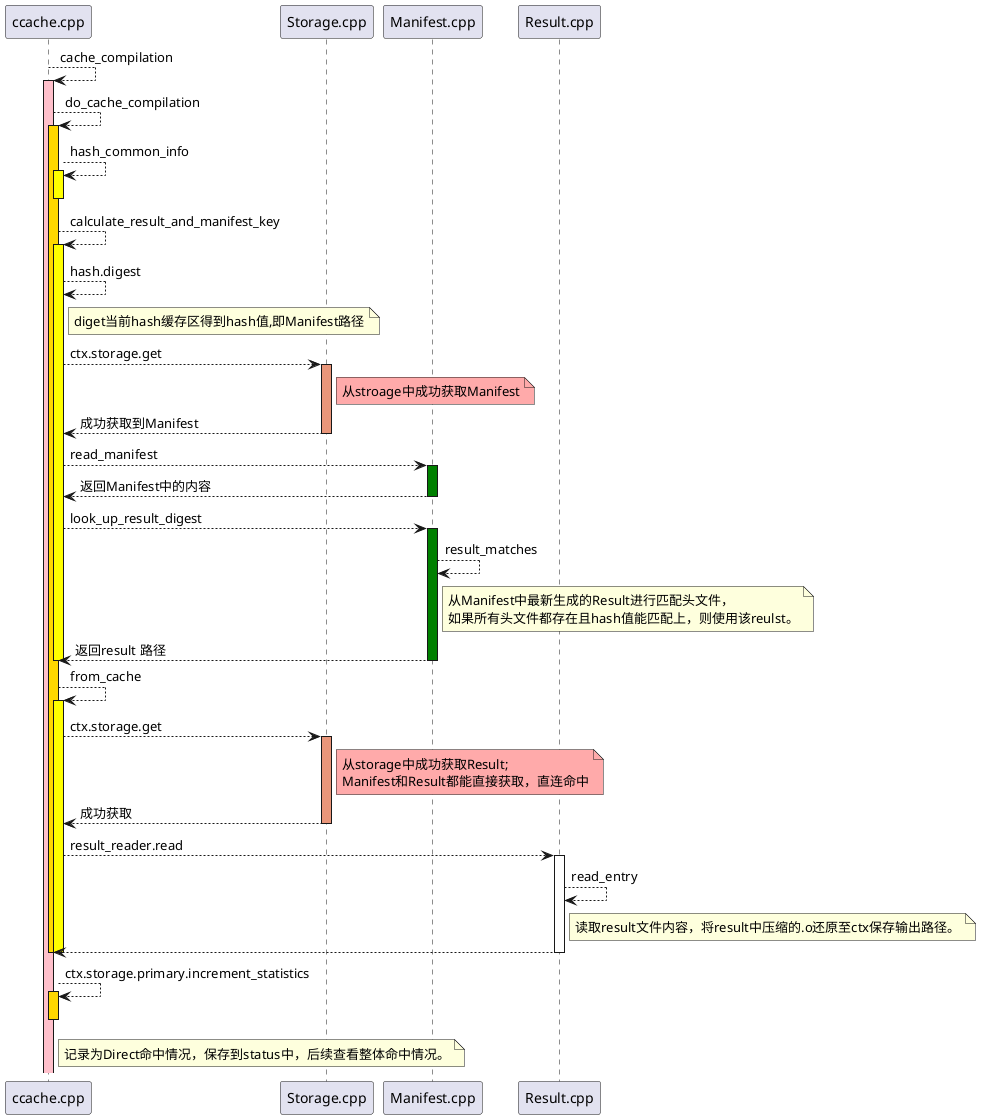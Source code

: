 @startuml directHash
participant ccache.cpp as main
participant Storage.cpp as storage
participant Manifest.cpp as manifest
participant Result.cpp as result

main --> main ++ #Pink: cache_compilation
main --> main ++ #Gold : do_cache_compilation
main --> main ++ #FFFF00 : hash_common_info
main--
main --> main ++ #FFFF00 : calculate_result_and_manifest_key
main --> main : hash.digest
note right of main
        diget当前hash缓存区得到hash值,即Manifest路径
end note

main --> storage ++ #DarkSalmon:ctx.storage.get
note right of storage #FFAAAA
        从stroage中成功获取Manifest
end note
return 成功获取到Manifest

main --> manifest ++ #Green: read_manifest
return  返回Manifest中的内容
main --> manifest ++ #Green: look_up_result_digest

manifest --> manifest :result_matches
note right of manifest
        从Manifest中最新生成的Result进行匹配头文件，
        如果所有头文件都存在且hash值能匹配上，则使用该reulst。
end note
return 返回result 路径
main--

main --> main ++ #FFFF00: from_cache
main --> storage ++ #DarkSalmon:ctx.storage.get
note right of storage #FFAAAA
        从storage中成功获取Result;
        Manifest和Result都能直接获取，直连命中
end note
return  成功获取

main --> result ++: result_reader.read
result --> result :read_entry
note right of result
        读取result文件内容，将result中压缩的.o还原至ctx保存输出路径。
end note

return
main--
main--
main --> main ++ #Gold: ctx.storage.primary.increment_statistics
note right of main
        记录为Direct命中情况，保存到status中，后续查看整体命中情况。
end note
main--

@enduml

